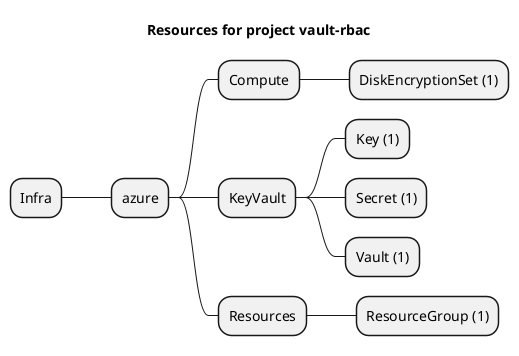 @startmindmap
title Resources for project vault-rbac
skinparam monochrome true
+ Infra
++ azure
+++ Compute
++++ DiskEncryptionSet (1)
+++ KeyVault
++++ Key (1)
++++ Secret (1)
++++ Vault (1)
+++ Resources
++++ ResourceGroup (1)
@endmindmap